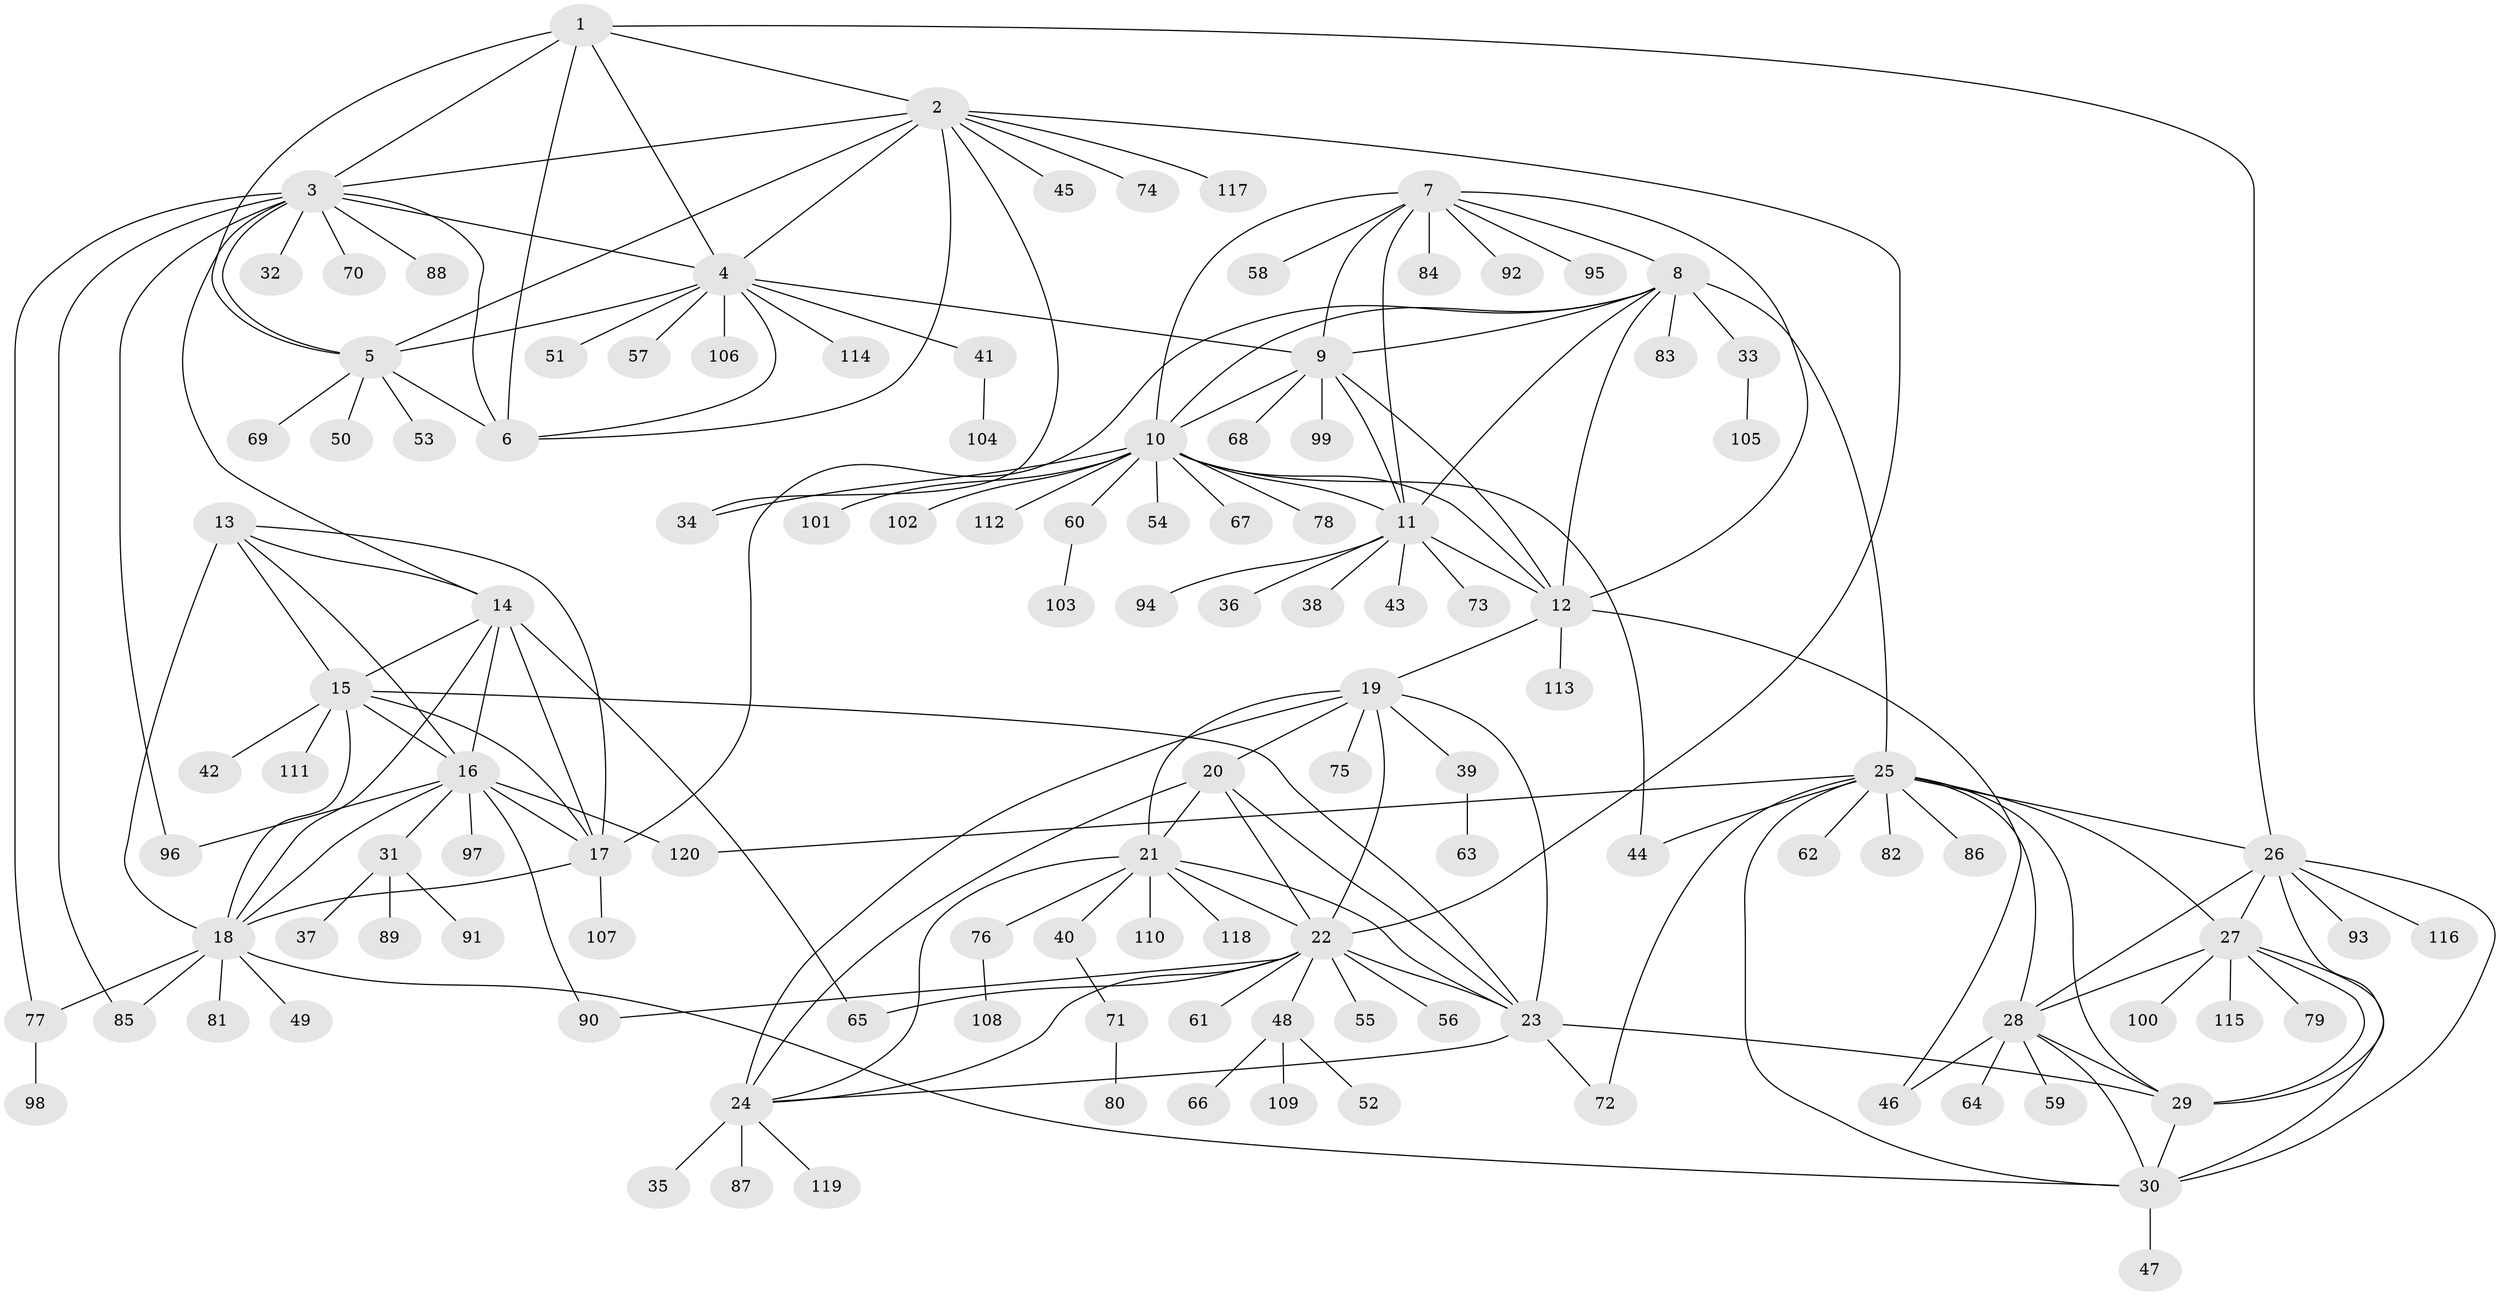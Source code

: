 // Generated by graph-tools (version 1.1) at 2025/50/03/09/25 03:50:30]
// undirected, 120 vertices, 185 edges
graph export_dot {
graph [start="1"]
  node [color=gray90,style=filled];
  1;
  2;
  3;
  4;
  5;
  6;
  7;
  8;
  9;
  10;
  11;
  12;
  13;
  14;
  15;
  16;
  17;
  18;
  19;
  20;
  21;
  22;
  23;
  24;
  25;
  26;
  27;
  28;
  29;
  30;
  31;
  32;
  33;
  34;
  35;
  36;
  37;
  38;
  39;
  40;
  41;
  42;
  43;
  44;
  45;
  46;
  47;
  48;
  49;
  50;
  51;
  52;
  53;
  54;
  55;
  56;
  57;
  58;
  59;
  60;
  61;
  62;
  63;
  64;
  65;
  66;
  67;
  68;
  69;
  70;
  71;
  72;
  73;
  74;
  75;
  76;
  77;
  78;
  79;
  80;
  81;
  82;
  83;
  84;
  85;
  86;
  87;
  88;
  89;
  90;
  91;
  92;
  93;
  94;
  95;
  96;
  97;
  98;
  99;
  100;
  101;
  102;
  103;
  104;
  105;
  106;
  107;
  108;
  109;
  110;
  111;
  112;
  113;
  114;
  115;
  116;
  117;
  118;
  119;
  120;
  1 -- 2;
  1 -- 3;
  1 -- 4;
  1 -- 5;
  1 -- 6;
  1 -- 26;
  2 -- 3;
  2 -- 4;
  2 -- 5;
  2 -- 6;
  2 -- 22;
  2 -- 34;
  2 -- 45;
  2 -- 74;
  2 -- 117;
  3 -- 4;
  3 -- 5;
  3 -- 6;
  3 -- 14;
  3 -- 32;
  3 -- 70;
  3 -- 77;
  3 -- 85;
  3 -- 88;
  3 -- 96;
  4 -- 5;
  4 -- 6;
  4 -- 9;
  4 -- 41;
  4 -- 51;
  4 -- 57;
  4 -- 106;
  4 -- 114;
  5 -- 6;
  5 -- 50;
  5 -- 53;
  5 -- 69;
  7 -- 8;
  7 -- 9;
  7 -- 10;
  7 -- 11;
  7 -- 12;
  7 -- 58;
  7 -- 84;
  7 -- 92;
  7 -- 95;
  8 -- 9;
  8 -- 10;
  8 -- 11;
  8 -- 12;
  8 -- 17;
  8 -- 25;
  8 -- 33;
  8 -- 83;
  9 -- 10;
  9 -- 11;
  9 -- 12;
  9 -- 68;
  9 -- 99;
  10 -- 11;
  10 -- 12;
  10 -- 34;
  10 -- 44;
  10 -- 54;
  10 -- 60;
  10 -- 67;
  10 -- 78;
  10 -- 101;
  10 -- 102;
  10 -- 112;
  11 -- 12;
  11 -- 36;
  11 -- 38;
  11 -- 43;
  11 -- 73;
  11 -- 94;
  12 -- 19;
  12 -- 46;
  12 -- 113;
  13 -- 14;
  13 -- 15;
  13 -- 16;
  13 -- 17;
  13 -- 18;
  14 -- 15;
  14 -- 16;
  14 -- 17;
  14 -- 18;
  14 -- 65;
  15 -- 16;
  15 -- 17;
  15 -- 18;
  15 -- 23;
  15 -- 42;
  15 -- 111;
  16 -- 17;
  16 -- 18;
  16 -- 31;
  16 -- 90;
  16 -- 96;
  16 -- 97;
  16 -- 120;
  17 -- 18;
  17 -- 107;
  18 -- 30;
  18 -- 49;
  18 -- 77;
  18 -- 81;
  18 -- 85;
  19 -- 20;
  19 -- 21;
  19 -- 22;
  19 -- 23;
  19 -- 24;
  19 -- 39;
  19 -- 75;
  20 -- 21;
  20 -- 22;
  20 -- 23;
  20 -- 24;
  21 -- 22;
  21 -- 23;
  21 -- 24;
  21 -- 40;
  21 -- 76;
  21 -- 110;
  21 -- 118;
  22 -- 23;
  22 -- 24;
  22 -- 48;
  22 -- 55;
  22 -- 56;
  22 -- 61;
  22 -- 65;
  22 -- 90;
  23 -- 24;
  23 -- 29;
  23 -- 72;
  24 -- 35;
  24 -- 87;
  24 -- 119;
  25 -- 26;
  25 -- 27;
  25 -- 28;
  25 -- 29;
  25 -- 30;
  25 -- 44;
  25 -- 62;
  25 -- 72;
  25 -- 82;
  25 -- 86;
  25 -- 120;
  26 -- 27;
  26 -- 28;
  26 -- 29;
  26 -- 30;
  26 -- 93;
  26 -- 116;
  27 -- 28;
  27 -- 29;
  27 -- 30;
  27 -- 79;
  27 -- 100;
  27 -- 115;
  28 -- 29;
  28 -- 30;
  28 -- 46;
  28 -- 59;
  28 -- 64;
  29 -- 30;
  30 -- 47;
  31 -- 37;
  31 -- 89;
  31 -- 91;
  33 -- 105;
  39 -- 63;
  40 -- 71;
  41 -- 104;
  48 -- 52;
  48 -- 66;
  48 -- 109;
  60 -- 103;
  71 -- 80;
  76 -- 108;
  77 -- 98;
}
